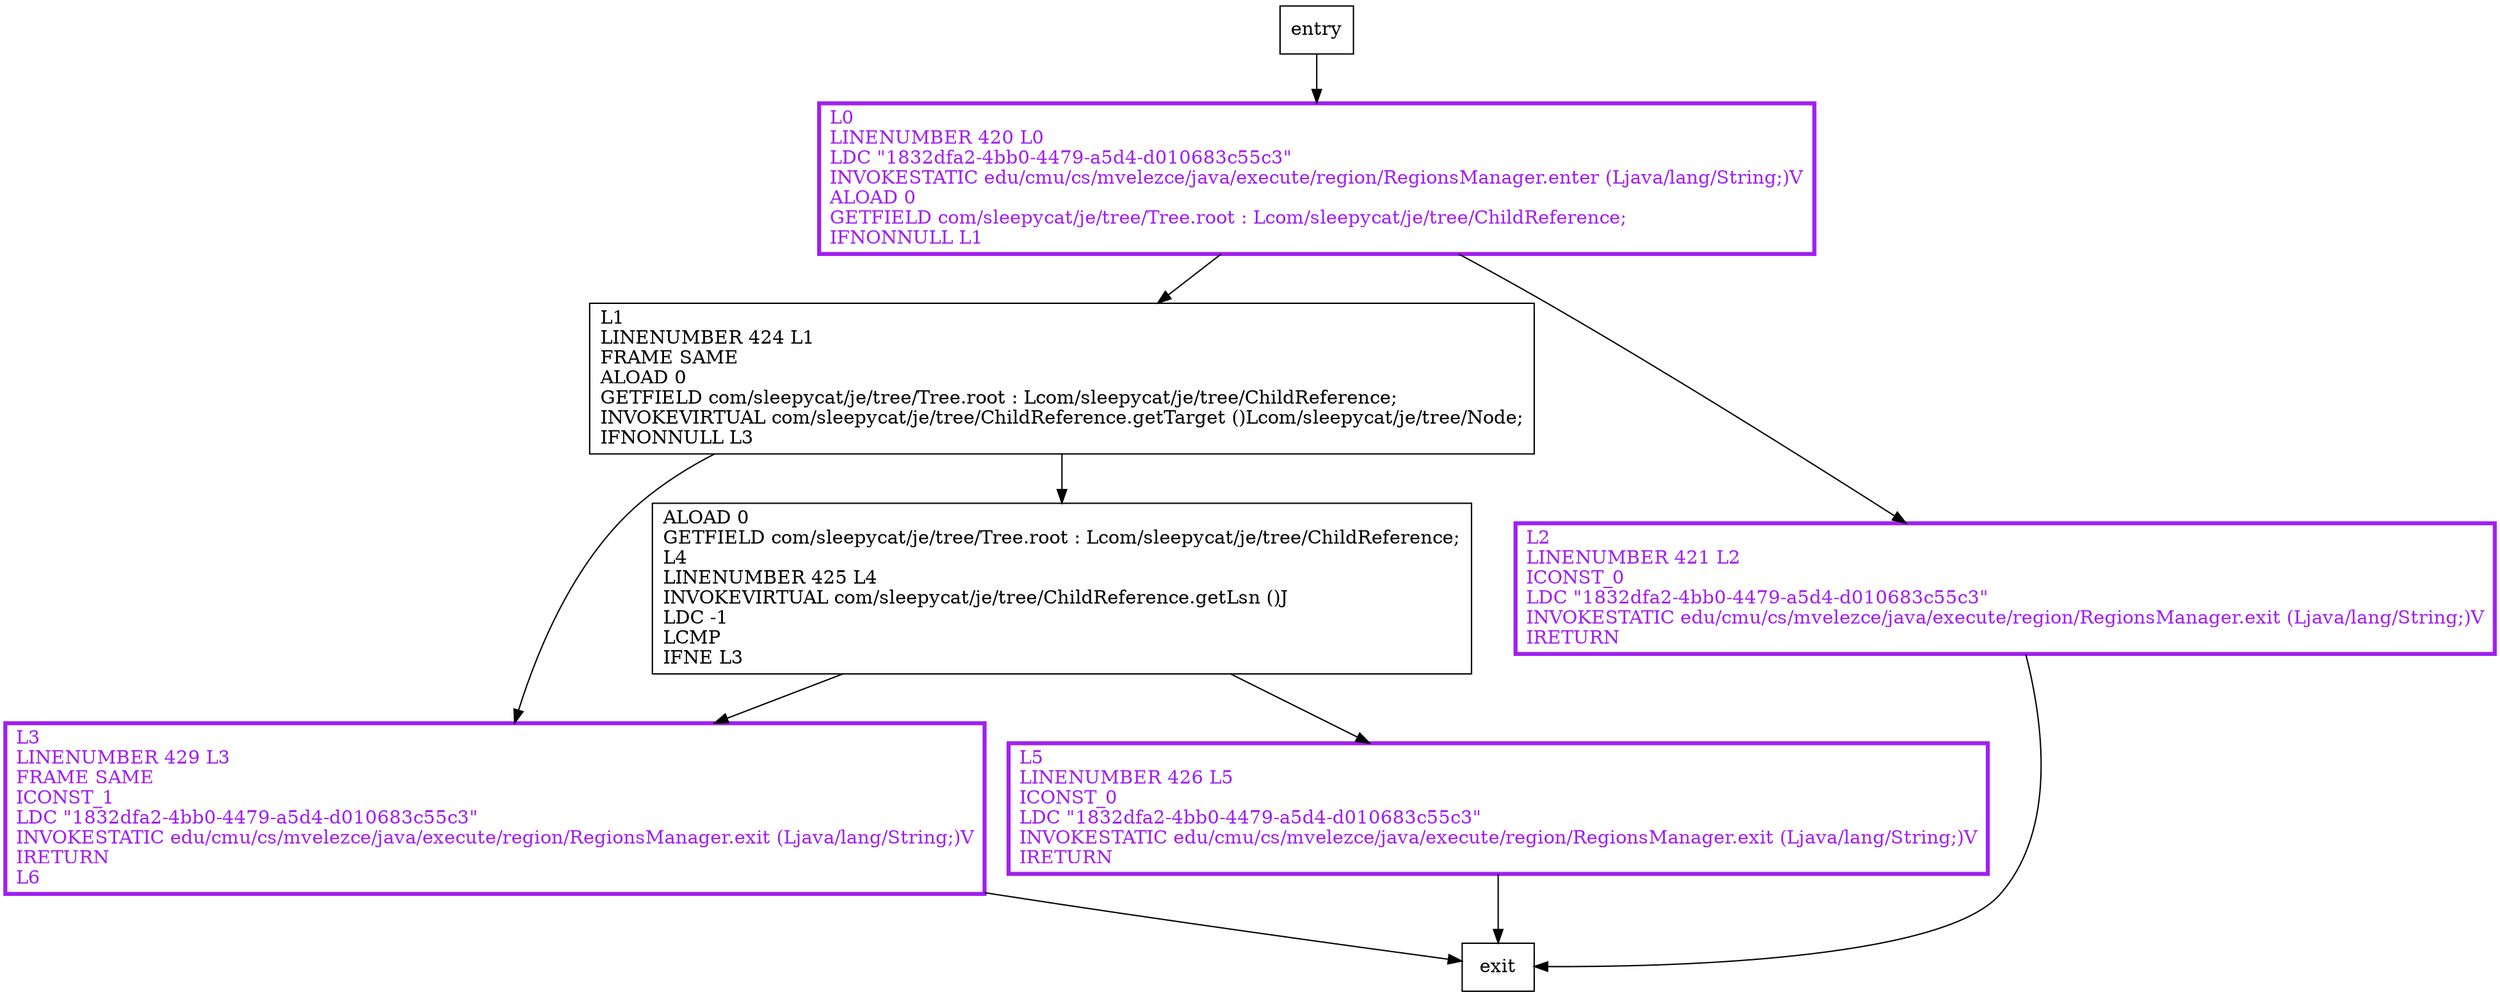 digraph rootExists {
node [shape=record];
2060973932 [label="L0\lLINENUMBER 420 L0\lLDC \"1832dfa2-4bb0-4479-a5d4-d010683c55c3\"\lINVOKESTATIC edu/cmu/cs/mvelezce/java/execute/region/RegionsManager.enter (Ljava/lang/String;)V\lALOAD 0\lGETFIELD com/sleepycat/je/tree/Tree.root : Lcom/sleepycat/je/tree/ChildReference;\lIFNONNULL L1\l"];
1366199370 [label="ALOAD 0\lGETFIELD com/sleepycat/je/tree/Tree.root : Lcom/sleepycat/je/tree/ChildReference;\lL4\lLINENUMBER 425 L4\lINVOKEVIRTUAL com/sleepycat/je/tree/ChildReference.getLsn ()J\lLDC -1\lLCMP\lIFNE L3\l"];
348618140 [label="L3\lLINENUMBER 429 L3\lFRAME SAME\lICONST_1\lLDC \"1832dfa2-4bb0-4479-a5d4-d010683c55c3\"\lINVOKESTATIC edu/cmu/cs/mvelezce/java/execute/region/RegionsManager.exit (Ljava/lang/String;)V\lIRETURN\lL6\l"];
1674734741 [label="L1\lLINENUMBER 424 L1\lFRAME SAME\lALOAD 0\lGETFIELD com/sleepycat/je/tree/Tree.root : Lcom/sleepycat/je/tree/ChildReference;\lINVOKEVIRTUAL com/sleepycat/je/tree/ChildReference.getTarget ()Lcom/sleepycat/je/tree/Node;\lIFNONNULL L3\l"];
854997347 [label="L2\lLINENUMBER 421 L2\lICONST_0\lLDC \"1832dfa2-4bb0-4479-a5d4-d010683c55c3\"\lINVOKESTATIC edu/cmu/cs/mvelezce/java/execute/region/RegionsManager.exit (Ljava/lang/String;)V\lIRETURN\l"];
1686183253 [label="L5\lLINENUMBER 426 L5\lICONST_0\lLDC \"1832dfa2-4bb0-4479-a5d4-d010683c55c3\"\lINVOKESTATIC edu/cmu/cs/mvelezce/java/execute/region/RegionsManager.exit (Ljava/lang/String;)V\lIRETURN\l"];
entry;
exit;
entry -> 2060973932
2060973932 -> 1674734741
2060973932 -> 854997347
1366199370 -> 348618140
1366199370 -> 1686183253
348618140 -> exit
1674734741 -> 1366199370
1674734741 -> 348618140
854997347 -> exit
1686183253 -> exit
2060973932[fontcolor="purple", penwidth=3, color="purple"];
348618140[fontcolor="purple", penwidth=3, color="purple"];
854997347[fontcolor="purple", penwidth=3, color="purple"];
1686183253[fontcolor="purple", penwidth=3, color="purple"];
}

